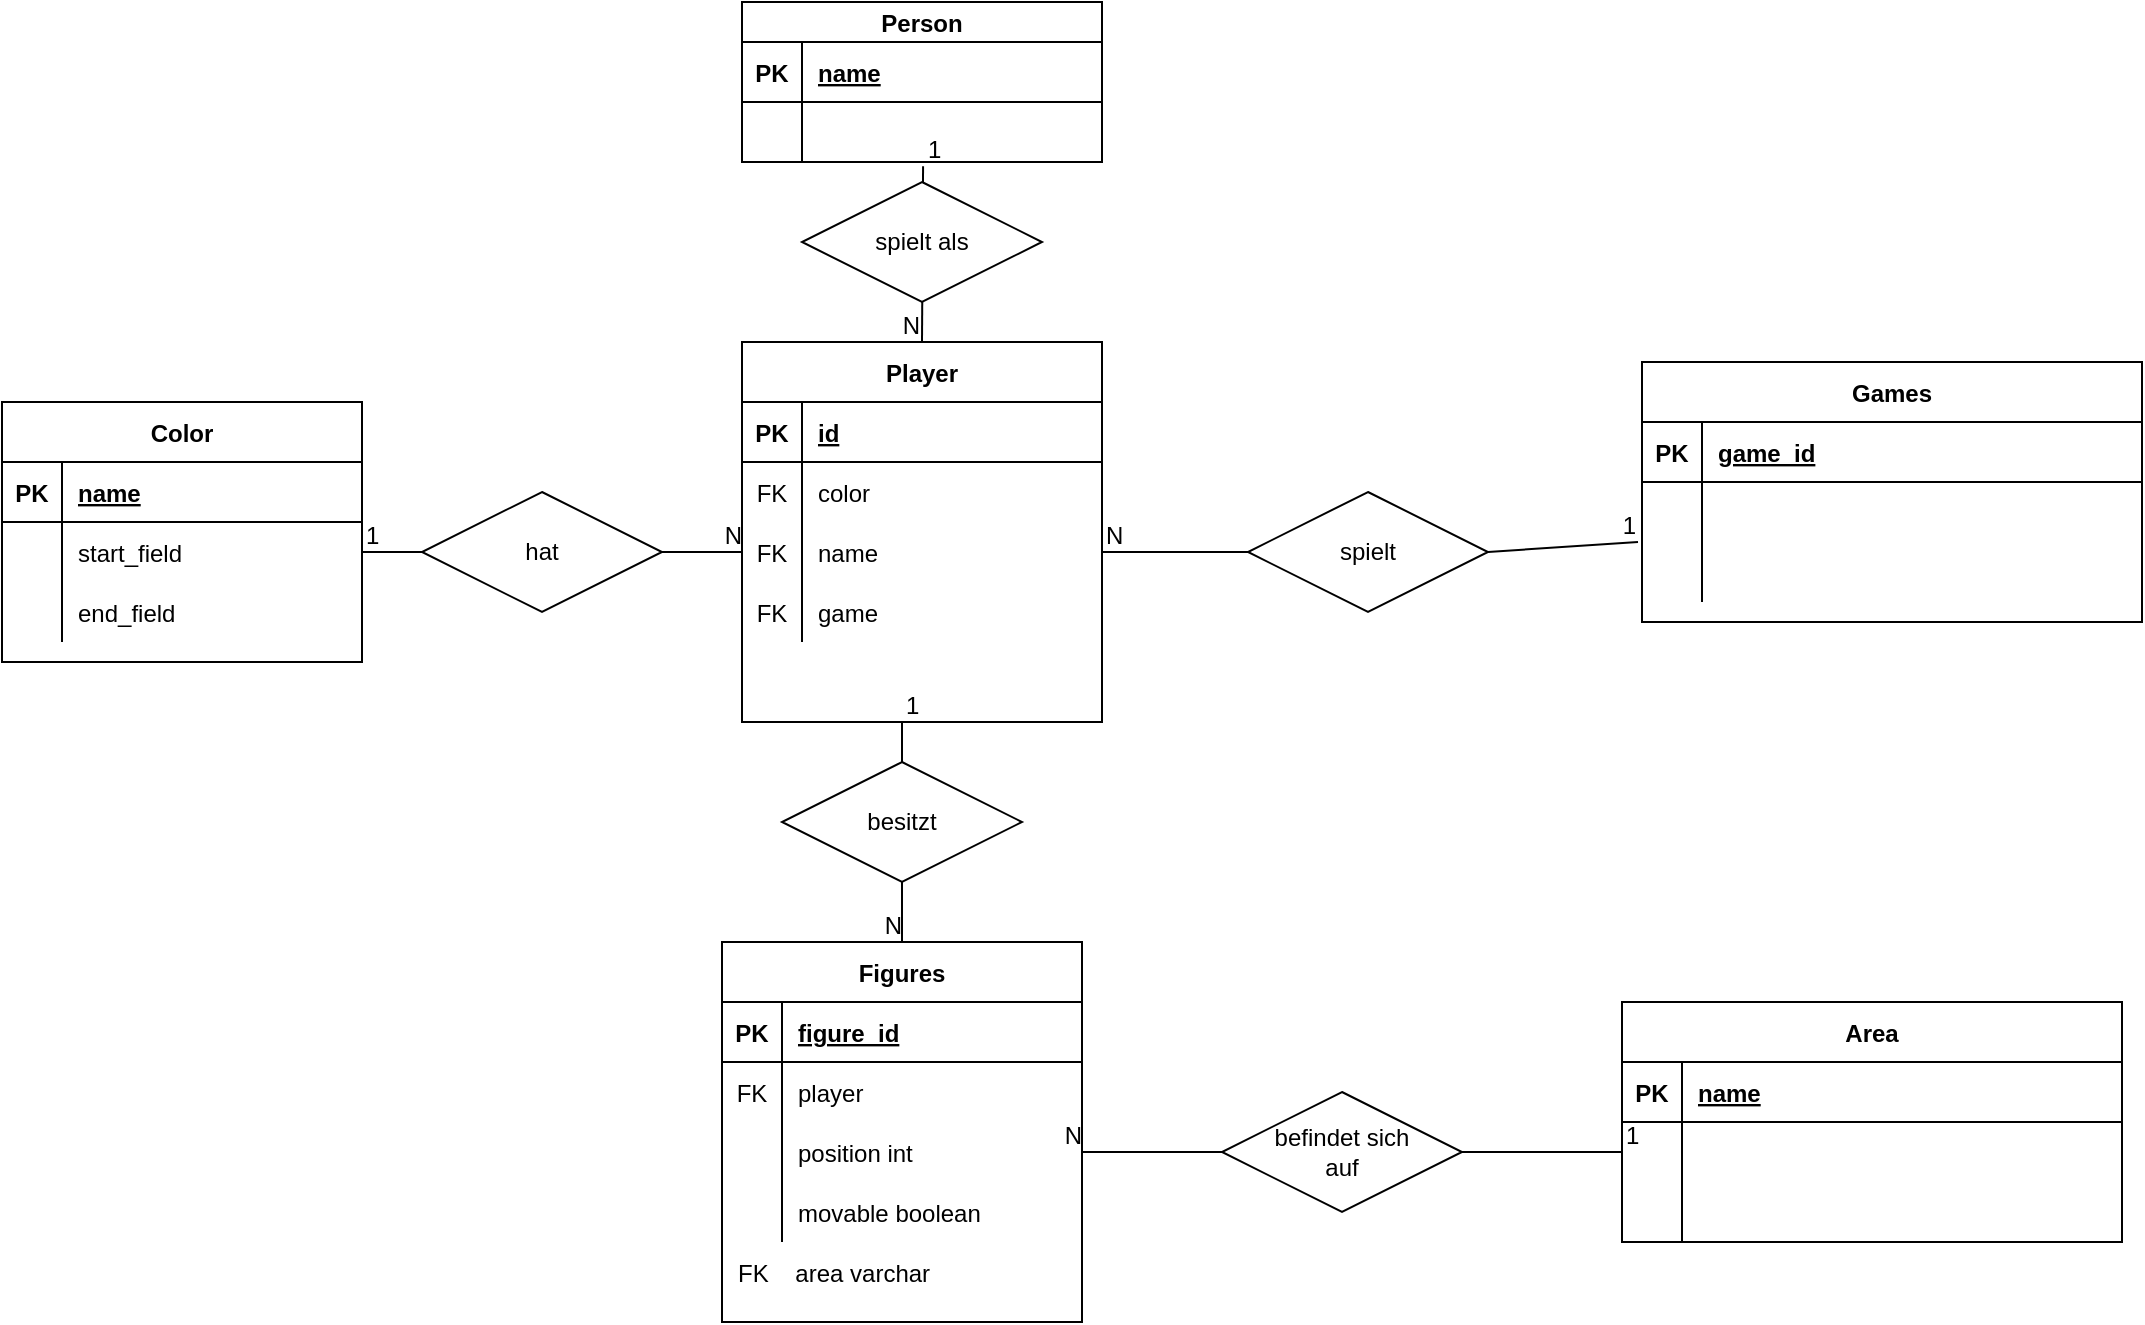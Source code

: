 <mxfile version="18.0.2" type="github">
  <diagram id="R2lEEEUBdFMjLlhIrx00" name="Page-1">
    <mxGraphModel dx="2120" dy="1862" grid="1" gridSize="10" guides="1" tooltips="1" connect="1" arrows="1" fold="1" page="1" pageScale="1" pageWidth="827" pageHeight="1169" math="0" shadow="0" extFonts="Permanent Marker^https://fonts.googleapis.com/css?family=Permanent+Marker">
      <root>
        <mxCell id="0" />
        <mxCell id="1" parent="0" />
        <mxCell id="C-vyLk0tnHw3VtMMgP7b-2" value="Games" style="shape=table;startSize=30;container=1;collapsible=1;childLayout=tableLayout;fixedRows=1;rowLines=0;fontStyle=1;align=center;resizeLast=1;" parent="1" vertex="1">
          <mxGeometry x="550" y="50" width="250" height="130" as="geometry" />
        </mxCell>
        <mxCell id="C-vyLk0tnHw3VtMMgP7b-3" value="" style="shape=partialRectangle;collapsible=0;dropTarget=0;pointerEvents=0;fillColor=none;points=[[0,0.5],[1,0.5]];portConstraint=eastwest;top=0;left=0;right=0;bottom=1;" parent="C-vyLk0tnHw3VtMMgP7b-2" vertex="1">
          <mxGeometry y="30" width="250" height="30" as="geometry" />
        </mxCell>
        <mxCell id="C-vyLk0tnHw3VtMMgP7b-4" value="PK" style="shape=partialRectangle;overflow=hidden;connectable=0;fillColor=none;top=0;left=0;bottom=0;right=0;fontStyle=1;" parent="C-vyLk0tnHw3VtMMgP7b-3" vertex="1">
          <mxGeometry width="30" height="30" as="geometry">
            <mxRectangle width="30" height="30" as="alternateBounds" />
          </mxGeometry>
        </mxCell>
        <mxCell id="C-vyLk0tnHw3VtMMgP7b-5" value="game_id" style="shape=partialRectangle;overflow=hidden;connectable=0;fillColor=none;top=0;left=0;bottom=0;right=0;align=left;spacingLeft=6;fontStyle=5;" parent="C-vyLk0tnHw3VtMMgP7b-3" vertex="1">
          <mxGeometry x="30" width="220" height="30" as="geometry">
            <mxRectangle width="220" height="30" as="alternateBounds" />
          </mxGeometry>
        </mxCell>
        <mxCell id="C-vyLk0tnHw3VtMMgP7b-6" value="" style="shape=partialRectangle;collapsible=0;dropTarget=0;pointerEvents=0;fillColor=none;points=[[0,0.5],[1,0.5]];portConstraint=eastwest;top=0;left=0;right=0;bottom=0;" parent="C-vyLk0tnHw3VtMMgP7b-2" vertex="1">
          <mxGeometry y="60" width="250" height="30" as="geometry" />
        </mxCell>
        <mxCell id="C-vyLk0tnHw3VtMMgP7b-7" value="" style="shape=partialRectangle;overflow=hidden;connectable=0;fillColor=none;top=0;left=0;bottom=0;right=0;" parent="C-vyLk0tnHw3VtMMgP7b-6" vertex="1">
          <mxGeometry width="30" height="30" as="geometry">
            <mxRectangle width="30" height="30" as="alternateBounds" />
          </mxGeometry>
        </mxCell>
        <mxCell id="C-vyLk0tnHw3VtMMgP7b-8" value="" style="shape=partialRectangle;overflow=hidden;connectable=0;fillColor=none;top=0;left=0;bottom=0;right=0;align=left;spacingLeft=6;" parent="C-vyLk0tnHw3VtMMgP7b-6" vertex="1">
          <mxGeometry x="30" width="220" height="30" as="geometry">
            <mxRectangle width="220" height="30" as="alternateBounds" />
          </mxGeometry>
        </mxCell>
        <mxCell id="C-vyLk0tnHw3VtMMgP7b-9" value="" style="shape=partialRectangle;collapsible=0;dropTarget=0;pointerEvents=0;fillColor=none;points=[[0,0.5],[1,0.5]];portConstraint=eastwest;top=0;left=0;right=0;bottom=0;" parent="C-vyLk0tnHw3VtMMgP7b-2" vertex="1">
          <mxGeometry y="90" width="250" height="30" as="geometry" />
        </mxCell>
        <mxCell id="C-vyLk0tnHw3VtMMgP7b-10" value="" style="shape=partialRectangle;overflow=hidden;connectable=0;fillColor=none;top=0;left=0;bottom=0;right=0;" parent="C-vyLk0tnHw3VtMMgP7b-9" vertex="1">
          <mxGeometry width="30" height="30" as="geometry">
            <mxRectangle width="30" height="30" as="alternateBounds" />
          </mxGeometry>
        </mxCell>
        <mxCell id="C-vyLk0tnHw3VtMMgP7b-11" value="" style="shape=partialRectangle;overflow=hidden;connectable=0;fillColor=none;top=0;left=0;bottom=0;right=0;align=left;spacingLeft=6;" parent="C-vyLk0tnHw3VtMMgP7b-9" vertex="1">
          <mxGeometry x="30" width="220" height="30" as="geometry">
            <mxRectangle width="220" height="30" as="alternateBounds" />
          </mxGeometry>
        </mxCell>
        <mxCell id="z-16Ek5xHN7AxhMwpJpg-11" value="Area" style="shape=table;startSize=30;container=1;collapsible=1;childLayout=tableLayout;fixedRows=1;rowLines=0;fontStyle=1;align=center;resizeLast=1;" parent="1" vertex="1">
          <mxGeometry x="540" y="370" width="250" height="120" as="geometry" />
        </mxCell>
        <mxCell id="z-16Ek5xHN7AxhMwpJpg-12" value="" style="shape=partialRectangle;collapsible=0;dropTarget=0;pointerEvents=0;fillColor=none;points=[[0,0.5],[1,0.5]];portConstraint=eastwest;top=0;left=0;right=0;bottom=1;" parent="z-16Ek5xHN7AxhMwpJpg-11" vertex="1">
          <mxGeometry y="30" width="250" height="30" as="geometry" />
        </mxCell>
        <mxCell id="z-16Ek5xHN7AxhMwpJpg-13" value="PK" style="shape=partialRectangle;overflow=hidden;connectable=0;fillColor=none;top=0;left=0;bottom=0;right=0;fontStyle=1;" parent="z-16Ek5xHN7AxhMwpJpg-12" vertex="1">
          <mxGeometry width="30" height="30" as="geometry">
            <mxRectangle width="30" height="30" as="alternateBounds" />
          </mxGeometry>
        </mxCell>
        <mxCell id="z-16Ek5xHN7AxhMwpJpg-14" value="name" style="shape=partialRectangle;overflow=hidden;connectable=0;fillColor=none;top=0;left=0;bottom=0;right=0;align=left;spacingLeft=6;fontStyle=5;" parent="z-16Ek5xHN7AxhMwpJpg-12" vertex="1">
          <mxGeometry x="30" width="220" height="30" as="geometry">
            <mxRectangle width="220" height="30" as="alternateBounds" />
          </mxGeometry>
        </mxCell>
        <mxCell id="z-16Ek5xHN7AxhMwpJpg-15" value="" style="shape=partialRectangle;collapsible=0;dropTarget=0;pointerEvents=0;fillColor=none;points=[[0,0.5],[1,0.5]];portConstraint=eastwest;top=0;left=0;right=0;bottom=0;" parent="z-16Ek5xHN7AxhMwpJpg-11" vertex="1">
          <mxGeometry y="60" width="250" height="30" as="geometry" />
        </mxCell>
        <mxCell id="z-16Ek5xHN7AxhMwpJpg-16" value="" style="shape=partialRectangle;overflow=hidden;connectable=0;fillColor=none;top=0;left=0;bottom=0;right=0;" parent="z-16Ek5xHN7AxhMwpJpg-15" vertex="1">
          <mxGeometry width="30" height="30" as="geometry">
            <mxRectangle width="30" height="30" as="alternateBounds" />
          </mxGeometry>
        </mxCell>
        <mxCell id="z-16Ek5xHN7AxhMwpJpg-17" value="" style="shape=partialRectangle;overflow=hidden;connectable=0;fillColor=none;top=0;left=0;bottom=0;right=0;align=left;spacingLeft=6;" parent="z-16Ek5xHN7AxhMwpJpg-15" vertex="1">
          <mxGeometry x="30" width="220" height="30" as="geometry">
            <mxRectangle width="220" height="30" as="alternateBounds" />
          </mxGeometry>
        </mxCell>
        <mxCell id="z-16Ek5xHN7AxhMwpJpg-18" value="" style="shape=partialRectangle;collapsible=0;dropTarget=0;pointerEvents=0;fillColor=none;points=[[0,0.5],[1,0.5]];portConstraint=eastwest;top=0;left=0;right=0;bottom=0;" parent="z-16Ek5xHN7AxhMwpJpg-11" vertex="1">
          <mxGeometry y="90" width="250" height="30" as="geometry" />
        </mxCell>
        <mxCell id="z-16Ek5xHN7AxhMwpJpg-19" value="" style="shape=partialRectangle;overflow=hidden;connectable=0;fillColor=none;top=0;left=0;bottom=0;right=0;" parent="z-16Ek5xHN7AxhMwpJpg-18" vertex="1">
          <mxGeometry width="30" height="30" as="geometry">
            <mxRectangle width="30" height="30" as="alternateBounds" />
          </mxGeometry>
        </mxCell>
        <mxCell id="z-16Ek5xHN7AxhMwpJpg-20" value="" style="shape=partialRectangle;overflow=hidden;connectable=0;fillColor=none;top=0;left=0;bottom=0;right=0;align=left;spacingLeft=6;" parent="z-16Ek5xHN7AxhMwpJpg-18" vertex="1">
          <mxGeometry x="30" width="220" height="30" as="geometry">
            <mxRectangle width="220" height="30" as="alternateBounds" />
          </mxGeometry>
        </mxCell>
        <mxCell id="z-16Ek5xHN7AxhMwpJpg-35" value="Player" style="shape=table;startSize=30;container=1;collapsible=1;childLayout=tableLayout;fixedRows=1;rowLines=0;fontStyle=1;align=center;resizeLast=1;" parent="1" vertex="1">
          <mxGeometry x="100" y="40" width="180" height="190" as="geometry" />
        </mxCell>
        <mxCell id="z-16Ek5xHN7AxhMwpJpg-36" value="" style="shape=tableRow;horizontal=0;startSize=0;swimlaneHead=0;swimlaneBody=0;fillColor=none;collapsible=0;dropTarget=0;points=[[0,0.5],[1,0.5]];portConstraint=eastwest;top=0;left=0;right=0;bottom=1;" parent="z-16Ek5xHN7AxhMwpJpg-35" vertex="1">
          <mxGeometry y="30" width="180" height="30" as="geometry" />
        </mxCell>
        <mxCell id="z-16Ek5xHN7AxhMwpJpg-37" value="PK" style="shape=partialRectangle;connectable=0;fillColor=none;top=0;left=0;bottom=0;right=0;fontStyle=1;overflow=hidden;" parent="z-16Ek5xHN7AxhMwpJpg-36" vertex="1">
          <mxGeometry width="30" height="30" as="geometry">
            <mxRectangle width="30" height="30" as="alternateBounds" />
          </mxGeometry>
        </mxCell>
        <mxCell id="z-16Ek5xHN7AxhMwpJpg-38" value="id" style="shape=partialRectangle;connectable=0;fillColor=none;top=0;left=0;bottom=0;right=0;align=left;spacingLeft=6;fontStyle=5;overflow=hidden;" parent="z-16Ek5xHN7AxhMwpJpg-36" vertex="1">
          <mxGeometry x="30" width="150" height="30" as="geometry">
            <mxRectangle width="150" height="30" as="alternateBounds" />
          </mxGeometry>
        </mxCell>
        <mxCell id="z-16Ek5xHN7AxhMwpJpg-39" value="" style="shape=tableRow;horizontal=0;startSize=0;swimlaneHead=0;swimlaneBody=0;fillColor=none;collapsible=0;dropTarget=0;points=[[0,0.5],[1,0.5]];portConstraint=eastwest;top=0;left=0;right=0;bottom=0;" parent="z-16Ek5xHN7AxhMwpJpg-35" vertex="1">
          <mxGeometry y="60" width="180" height="30" as="geometry" />
        </mxCell>
        <mxCell id="z-16Ek5xHN7AxhMwpJpg-40" value="FK" style="shape=partialRectangle;connectable=0;fillColor=none;top=0;left=0;bottom=0;right=0;editable=1;overflow=hidden;" parent="z-16Ek5xHN7AxhMwpJpg-39" vertex="1">
          <mxGeometry width="30" height="30" as="geometry">
            <mxRectangle width="30" height="30" as="alternateBounds" />
          </mxGeometry>
        </mxCell>
        <mxCell id="z-16Ek5xHN7AxhMwpJpg-41" value="color" style="shape=partialRectangle;connectable=0;fillColor=none;top=0;left=0;bottom=0;right=0;align=left;spacingLeft=6;overflow=hidden;" parent="z-16Ek5xHN7AxhMwpJpg-39" vertex="1">
          <mxGeometry x="30" width="150" height="30" as="geometry">
            <mxRectangle width="150" height="30" as="alternateBounds" />
          </mxGeometry>
        </mxCell>
        <mxCell id="z-16Ek5xHN7AxhMwpJpg-42" value="" style="shape=tableRow;horizontal=0;startSize=0;swimlaneHead=0;swimlaneBody=0;fillColor=none;collapsible=0;dropTarget=0;points=[[0,0.5],[1,0.5]];portConstraint=eastwest;top=0;left=0;right=0;bottom=0;" parent="z-16Ek5xHN7AxhMwpJpg-35" vertex="1">
          <mxGeometry y="90" width="180" height="30" as="geometry" />
        </mxCell>
        <mxCell id="z-16Ek5xHN7AxhMwpJpg-43" value="FK" style="shape=partialRectangle;connectable=0;fillColor=none;top=0;left=0;bottom=0;right=0;editable=1;overflow=hidden;" parent="z-16Ek5xHN7AxhMwpJpg-42" vertex="1">
          <mxGeometry width="30" height="30" as="geometry">
            <mxRectangle width="30" height="30" as="alternateBounds" />
          </mxGeometry>
        </mxCell>
        <mxCell id="z-16Ek5xHN7AxhMwpJpg-44" value="name" style="shape=partialRectangle;connectable=0;fillColor=none;top=0;left=0;bottom=0;right=0;align=left;spacingLeft=6;overflow=hidden;" parent="z-16Ek5xHN7AxhMwpJpg-42" vertex="1">
          <mxGeometry x="30" width="150" height="30" as="geometry">
            <mxRectangle width="150" height="30" as="alternateBounds" />
          </mxGeometry>
        </mxCell>
        <mxCell id="z-16Ek5xHN7AxhMwpJpg-45" value="" style="shape=tableRow;horizontal=0;startSize=0;swimlaneHead=0;swimlaneBody=0;fillColor=none;collapsible=0;dropTarget=0;points=[[0,0.5],[1,0.5]];portConstraint=eastwest;top=0;left=0;right=0;bottom=0;" parent="z-16Ek5xHN7AxhMwpJpg-35" vertex="1">
          <mxGeometry y="120" width="180" height="30" as="geometry" />
        </mxCell>
        <mxCell id="z-16Ek5xHN7AxhMwpJpg-46" value="FK" style="shape=partialRectangle;connectable=0;fillColor=none;top=0;left=0;bottom=0;right=0;editable=1;overflow=hidden;" parent="z-16Ek5xHN7AxhMwpJpg-45" vertex="1">
          <mxGeometry width="30" height="30" as="geometry">
            <mxRectangle width="30" height="30" as="alternateBounds" />
          </mxGeometry>
        </mxCell>
        <mxCell id="z-16Ek5xHN7AxhMwpJpg-47" value="game" style="shape=partialRectangle;connectable=0;fillColor=none;top=0;left=0;bottom=0;right=0;align=left;spacingLeft=6;overflow=hidden;" parent="z-16Ek5xHN7AxhMwpJpg-45" vertex="1">
          <mxGeometry x="30" width="150" height="30" as="geometry">
            <mxRectangle width="150" height="30" as="alternateBounds" />
          </mxGeometry>
        </mxCell>
        <mxCell id="z-16Ek5xHN7AxhMwpJpg-48" value="Color" style="shape=table;startSize=30;container=1;collapsible=1;childLayout=tableLayout;fixedRows=1;rowLines=0;fontStyle=1;align=center;resizeLast=1;" parent="1" vertex="1">
          <mxGeometry x="-270" y="70" width="180" height="130" as="geometry" />
        </mxCell>
        <mxCell id="z-16Ek5xHN7AxhMwpJpg-49" value="" style="shape=tableRow;horizontal=0;startSize=0;swimlaneHead=0;swimlaneBody=0;fillColor=none;collapsible=0;dropTarget=0;points=[[0,0.5],[1,0.5]];portConstraint=eastwest;top=0;left=0;right=0;bottom=1;" parent="z-16Ek5xHN7AxhMwpJpg-48" vertex="1">
          <mxGeometry y="30" width="180" height="30" as="geometry" />
        </mxCell>
        <mxCell id="z-16Ek5xHN7AxhMwpJpg-50" value="PK" style="shape=partialRectangle;connectable=0;fillColor=none;top=0;left=0;bottom=0;right=0;fontStyle=1;overflow=hidden;" parent="z-16Ek5xHN7AxhMwpJpg-49" vertex="1">
          <mxGeometry width="30" height="30" as="geometry">
            <mxRectangle width="30" height="30" as="alternateBounds" />
          </mxGeometry>
        </mxCell>
        <mxCell id="z-16Ek5xHN7AxhMwpJpg-51" value="name" style="shape=partialRectangle;connectable=0;fillColor=none;top=0;left=0;bottom=0;right=0;align=left;spacingLeft=6;fontStyle=5;overflow=hidden;" parent="z-16Ek5xHN7AxhMwpJpg-49" vertex="1">
          <mxGeometry x="30" width="150" height="30" as="geometry">
            <mxRectangle width="150" height="30" as="alternateBounds" />
          </mxGeometry>
        </mxCell>
        <mxCell id="z-16Ek5xHN7AxhMwpJpg-55" value="" style="shape=tableRow;horizontal=0;startSize=0;swimlaneHead=0;swimlaneBody=0;fillColor=none;collapsible=0;dropTarget=0;points=[[0,0.5],[1,0.5]];portConstraint=eastwest;top=0;left=0;right=0;bottom=0;" parent="z-16Ek5xHN7AxhMwpJpg-48" vertex="1">
          <mxGeometry y="60" width="180" height="30" as="geometry" />
        </mxCell>
        <mxCell id="z-16Ek5xHN7AxhMwpJpg-56" value="" style="shape=partialRectangle;connectable=0;fillColor=none;top=0;left=0;bottom=0;right=0;editable=1;overflow=hidden;" parent="z-16Ek5xHN7AxhMwpJpg-55" vertex="1">
          <mxGeometry width="30" height="30" as="geometry">
            <mxRectangle width="30" height="30" as="alternateBounds" />
          </mxGeometry>
        </mxCell>
        <mxCell id="z-16Ek5xHN7AxhMwpJpg-57" value="start_field" style="shape=partialRectangle;connectable=0;fillColor=none;top=0;left=0;bottom=0;right=0;align=left;spacingLeft=6;overflow=hidden;" parent="z-16Ek5xHN7AxhMwpJpg-55" vertex="1">
          <mxGeometry x="30" width="150" height="30" as="geometry">
            <mxRectangle width="150" height="30" as="alternateBounds" />
          </mxGeometry>
        </mxCell>
        <mxCell id="z-16Ek5xHN7AxhMwpJpg-58" value="" style="shape=tableRow;horizontal=0;startSize=0;swimlaneHead=0;swimlaneBody=0;fillColor=none;collapsible=0;dropTarget=0;points=[[0,0.5],[1,0.5]];portConstraint=eastwest;top=0;left=0;right=0;bottom=0;" parent="z-16Ek5xHN7AxhMwpJpg-48" vertex="1">
          <mxGeometry y="90" width="180" height="30" as="geometry" />
        </mxCell>
        <mxCell id="z-16Ek5xHN7AxhMwpJpg-59" value="" style="shape=partialRectangle;connectable=0;fillColor=none;top=0;left=0;bottom=0;right=0;editable=1;overflow=hidden;" parent="z-16Ek5xHN7AxhMwpJpg-58" vertex="1">
          <mxGeometry width="30" height="30" as="geometry">
            <mxRectangle width="30" height="30" as="alternateBounds" />
          </mxGeometry>
        </mxCell>
        <mxCell id="z-16Ek5xHN7AxhMwpJpg-60" value="end_field" style="shape=partialRectangle;connectable=0;fillColor=none;top=0;left=0;bottom=0;right=0;align=left;spacingLeft=6;overflow=hidden;" parent="z-16Ek5xHN7AxhMwpJpg-58" vertex="1">
          <mxGeometry x="30" width="150" height="30" as="geometry">
            <mxRectangle width="150" height="30" as="alternateBounds" />
          </mxGeometry>
        </mxCell>
        <mxCell id="z-16Ek5xHN7AxhMwpJpg-74" value="FK    area varchar" style="shape=partialRectangle;connectable=0;fillColor=none;top=0;left=0;bottom=0;right=0;align=left;spacingLeft=6;overflow=hidden;" parent="1" vertex="1">
          <mxGeometry x="90" y="490" width="170" height="30" as="geometry">
            <mxRectangle width="150" height="30" as="alternateBounds" />
          </mxGeometry>
        </mxCell>
        <mxCell id="z-16Ek5xHN7AxhMwpJpg-75" value="Figures" style="shape=table;startSize=30;container=1;collapsible=1;childLayout=tableLayout;fixedRows=1;rowLines=0;fontStyle=1;align=center;resizeLast=1;" parent="1" vertex="1">
          <mxGeometry x="90" y="340" width="180" height="190" as="geometry" />
        </mxCell>
        <mxCell id="z-16Ek5xHN7AxhMwpJpg-76" value="" style="shape=tableRow;horizontal=0;startSize=0;swimlaneHead=0;swimlaneBody=0;fillColor=none;collapsible=0;dropTarget=0;points=[[0,0.5],[1,0.5]];portConstraint=eastwest;top=0;left=0;right=0;bottom=1;" parent="z-16Ek5xHN7AxhMwpJpg-75" vertex="1">
          <mxGeometry y="30" width="180" height="30" as="geometry" />
        </mxCell>
        <mxCell id="z-16Ek5xHN7AxhMwpJpg-77" value="PK" style="shape=partialRectangle;connectable=0;fillColor=none;top=0;left=0;bottom=0;right=0;fontStyle=1;overflow=hidden;" parent="z-16Ek5xHN7AxhMwpJpg-76" vertex="1">
          <mxGeometry width="30" height="30" as="geometry">
            <mxRectangle width="30" height="30" as="alternateBounds" />
          </mxGeometry>
        </mxCell>
        <mxCell id="z-16Ek5xHN7AxhMwpJpg-78" value="figure_id" style="shape=partialRectangle;connectable=0;fillColor=none;top=0;left=0;bottom=0;right=0;align=left;spacingLeft=6;fontStyle=5;overflow=hidden;" parent="z-16Ek5xHN7AxhMwpJpg-76" vertex="1">
          <mxGeometry x="30" width="150" height="30" as="geometry">
            <mxRectangle width="150" height="30" as="alternateBounds" />
          </mxGeometry>
        </mxCell>
        <mxCell id="z-16Ek5xHN7AxhMwpJpg-79" value="" style="shape=tableRow;horizontal=0;startSize=0;swimlaneHead=0;swimlaneBody=0;fillColor=none;collapsible=0;dropTarget=0;points=[[0,0.5],[1,0.5]];portConstraint=eastwest;top=0;left=0;right=0;bottom=0;" parent="z-16Ek5xHN7AxhMwpJpg-75" vertex="1">
          <mxGeometry y="60" width="180" height="30" as="geometry" />
        </mxCell>
        <mxCell id="z-16Ek5xHN7AxhMwpJpg-80" value="FK" style="shape=partialRectangle;connectable=0;fillColor=none;top=0;left=0;bottom=0;right=0;editable=1;overflow=hidden;" parent="z-16Ek5xHN7AxhMwpJpg-79" vertex="1">
          <mxGeometry width="30" height="30" as="geometry">
            <mxRectangle width="30" height="30" as="alternateBounds" />
          </mxGeometry>
        </mxCell>
        <mxCell id="z-16Ek5xHN7AxhMwpJpg-81" value="player" style="shape=partialRectangle;connectable=0;fillColor=none;top=0;left=0;bottom=0;right=0;align=left;spacingLeft=6;overflow=hidden;" parent="z-16Ek5xHN7AxhMwpJpg-79" vertex="1">
          <mxGeometry x="30" width="150" height="30" as="geometry">
            <mxRectangle width="150" height="30" as="alternateBounds" />
          </mxGeometry>
        </mxCell>
        <mxCell id="z-16Ek5xHN7AxhMwpJpg-82" value="" style="shape=tableRow;horizontal=0;startSize=0;swimlaneHead=0;swimlaneBody=0;fillColor=none;collapsible=0;dropTarget=0;points=[[0,0.5],[1,0.5]];portConstraint=eastwest;top=0;left=0;right=0;bottom=0;" parent="z-16Ek5xHN7AxhMwpJpg-75" vertex="1">
          <mxGeometry y="90" width="180" height="30" as="geometry" />
        </mxCell>
        <mxCell id="z-16Ek5xHN7AxhMwpJpg-83" value="" style="shape=partialRectangle;connectable=0;fillColor=none;top=0;left=0;bottom=0;right=0;editable=1;overflow=hidden;" parent="z-16Ek5xHN7AxhMwpJpg-82" vertex="1">
          <mxGeometry width="30" height="30" as="geometry">
            <mxRectangle width="30" height="30" as="alternateBounds" />
          </mxGeometry>
        </mxCell>
        <mxCell id="z-16Ek5xHN7AxhMwpJpg-84" value="position int" style="shape=partialRectangle;connectable=0;fillColor=none;top=0;left=0;bottom=0;right=0;align=left;spacingLeft=6;overflow=hidden;" parent="z-16Ek5xHN7AxhMwpJpg-82" vertex="1">
          <mxGeometry x="30" width="150" height="30" as="geometry">
            <mxRectangle width="150" height="30" as="alternateBounds" />
          </mxGeometry>
        </mxCell>
        <mxCell id="z-16Ek5xHN7AxhMwpJpg-85" value="" style="shape=tableRow;horizontal=0;startSize=0;swimlaneHead=0;swimlaneBody=0;fillColor=none;collapsible=0;dropTarget=0;points=[[0,0.5],[1,0.5]];portConstraint=eastwest;top=0;left=0;right=0;bottom=0;" parent="z-16Ek5xHN7AxhMwpJpg-75" vertex="1">
          <mxGeometry y="120" width="180" height="30" as="geometry" />
        </mxCell>
        <mxCell id="z-16Ek5xHN7AxhMwpJpg-86" value="" style="shape=partialRectangle;connectable=0;fillColor=none;top=0;left=0;bottom=0;right=0;editable=1;overflow=hidden;" parent="z-16Ek5xHN7AxhMwpJpg-85" vertex="1">
          <mxGeometry width="30" height="30" as="geometry">
            <mxRectangle width="30" height="30" as="alternateBounds" />
          </mxGeometry>
        </mxCell>
        <mxCell id="z-16Ek5xHN7AxhMwpJpg-87" value="movable boolean" style="shape=partialRectangle;connectable=0;fillColor=none;top=0;left=0;bottom=0;right=0;align=left;spacingLeft=6;overflow=hidden;" parent="z-16Ek5xHN7AxhMwpJpg-85" vertex="1">
          <mxGeometry x="30" width="150" height="30" as="geometry">
            <mxRectangle width="150" height="30" as="alternateBounds" />
          </mxGeometry>
        </mxCell>
        <mxCell id="z-16Ek5xHN7AxhMwpJpg-88" value="" style="endArrow=none;html=1;rounded=0;exitX=1;exitY=0.5;exitDx=0;exitDy=0;entryX=-0.008;entryY=0;entryDx=0;entryDy=0;entryPerimeter=0;startArrow=none;" parent="1" source="z-16Ek5xHN7AxhMwpJpg-91" target="C-vyLk0tnHw3VtMMgP7b-9" edge="1">
          <mxGeometry relative="1" as="geometry">
            <mxPoint x="330" y="230" as="sourcePoint" />
            <mxPoint x="490" y="230" as="targetPoint" />
          </mxGeometry>
        </mxCell>
        <mxCell id="z-16Ek5xHN7AxhMwpJpg-90" value="1" style="resizable=0;html=1;align=right;verticalAlign=bottom;" parent="z-16Ek5xHN7AxhMwpJpg-88" connectable="0" vertex="1">
          <mxGeometry x="1" relative="1" as="geometry" />
        </mxCell>
        <mxCell id="z-16Ek5xHN7AxhMwpJpg-93" value="Person" style="shape=table;startSize=20;container=1;collapsible=1;childLayout=tableLayout;fixedRows=1;rowLines=0;fontStyle=1;align=center;resizeLast=1;" parent="1" vertex="1">
          <mxGeometry x="100" y="-130" width="180" height="80" as="geometry" />
        </mxCell>
        <mxCell id="z-16Ek5xHN7AxhMwpJpg-94" value="" style="shape=tableRow;horizontal=0;startSize=0;swimlaneHead=0;swimlaneBody=0;fillColor=none;collapsible=0;dropTarget=0;points=[[0,0.5],[1,0.5]];portConstraint=eastwest;top=0;left=0;right=0;bottom=1;" parent="z-16Ek5xHN7AxhMwpJpg-93" vertex="1">
          <mxGeometry y="20" width="180" height="30" as="geometry" />
        </mxCell>
        <mxCell id="z-16Ek5xHN7AxhMwpJpg-95" value="PK" style="shape=partialRectangle;connectable=0;fillColor=none;top=0;left=0;bottom=0;right=0;fontStyle=1;overflow=hidden;" parent="z-16Ek5xHN7AxhMwpJpg-94" vertex="1">
          <mxGeometry width="30" height="30" as="geometry">
            <mxRectangle width="30" height="30" as="alternateBounds" />
          </mxGeometry>
        </mxCell>
        <mxCell id="z-16Ek5xHN7AxhMwpJpg-96" value="name" style="shape=partialRectangle;connectable=0;fillColor=none;top=0;left=0;bottom=0;right=0;align=left;spacingLeft=6;fontStyle=5;overflow=hidden;" parent="z-16Ek5xHN7AxhMwpJpg-94" vertex="1">
          <mxGeometry x="30" width="150" height="30" as="geometry">
            <mxRectangle width="150" height="30" as="alternateBounds" />
          </mxGeometry>
        </mxCell>
        <mxCell id="z-16Ek5xHN7AxhMwpJpg-97" value="" style="shape=tableRow;horizontal=0;startSize=0;swimlaneHead=0;swimlaneBody=0;fillColor=none;collapsible=0;dropTarget=0;points=[[0,0.5],[1,0.5]];portConstraint=eastwest;top=0;left=0;right=0;bottom=0;" parent="z-16Ek5xHN7AxhMwpJpg-93" vertex="1">
          <mxGeometry y="50" width="180" height="30" as="geometry" />
        </mxCell>
        <mxCell id="z-16Ek5xHN7AxhMwpJpg-98" value="" style="shape=partialRectangle;connectable=0;fillColor=none;top=0;left=0;bottom=0;right=0;editable=1;overflow=hidden;" parent="z-16Ek5xHN7AxhMwpJpg-97" vertex="1">
          <mxGeometry width="30" height="30" as="geometry">
            <mxRectangle width="30" height="30" as="alternateBounds" />
          </mxGeometry>
        </mxCell>
        <mxCell id="z-16Ek5xHN7AxhMwpJpg-99" value="" style="shape=partialRectangle;connectable=0;fillColor=none;top=0;left=0;bottom=0;right=0;align=left;spacingLeft=6;overflow=hidden;" parent="z-16Ek5xHN7AxhMwpJpg-97" vertex="1">
          <mxGeometry x="30" width="150" height="30" as="geometry">
            <mxRectangle width="150" height="30" as="alternateBounds" />
          </mxGeometry>
        </mxCell>
        <mxCell id="g3Je1aGG4h-jxvJQpcgn-3" value="" style="endArrow=none;html=1;rounded=0;exitX=1;exitY=0.5;exitDx=0;exitDy=0;entryX=0;entryY=0.5;entryDx=0;entryDy=0;startArrow=none;" parent="1" source="kRg4_LemEHsDdPNZ1WCI-10" target="z-16Ek5xHN7AxhMwpJpg-42" edge="1">
          <mxGeometry relative="1" as="geometry">
            <mxPoint x="-20" y="160" as="sourcePoint" />
            <mxPoint x="238.0" y="210" as="targetPoint" />
          </mxGeometry>
        </mxCell>
        <mxCell id="g3Je1aGG4h-jxvJQpcgn-5" value="N" style="resizable=0;html=1;align=right;verticalAlign=bottom;" parent="g3Je1aGG4h-jxvJQpcgn-3" connectable="0" vertex="1">
          <mxGeometry x="1" relative="1" as="geometry" />
        </mxCell>
        <mxCell id="g3Je1aGG4h-jxvJQpcgn-6" value="" style="endArrow=none;html=1;rounded=0;entryX=0.5;entryY=0;entryDx=0;entryDy=0;startArrow=none;" parent="1" target="z-16Ek5xHN7AxhMwpJpg-75" edge="1" source="kRg4_LemEHsDdPNZ1WCI-2">
          <mxGeometry relative="1" as="geometry">
            <mxPoint x="180" y="230" as="sourcePoint" />
            <mxPoint x="110" y="155" as="targetPoint" />
          </mxGeometry>
        </mxCell>
        <mxCell id="g3Je1aGG4h-jxvJQpcgn-8" value="N" style="resizable=0;html=1;align=right;verticalAlign=bottom;" parent="g3Je1aGG4h-jxvJQpcgn-6" connectable="0" vertex="1">
          <mxGeometry x="1" relative="1" as="geometry" />
        </mxCell>
        <mxCell id="g3Je1aGG4h-jxvJQpcgn-9" value="" style="endArrow=none;html=1;rounded=0;entryX=1;entryY=0.5;entryDx=0;entryDy=0;exitX=0;exitY=0.5;exitDx=0;exitDy=0;startArrow=none;" parent="1" source="kRg4_LemEHsDdPNZ1WCI-6" target="z-16Ek5xHN7AxhMwpJpg-82" edge="1">
          <mxGeometry relative="1" as="geometry">
            <mxPoint x="380" y="410" as="sourcePoint" />
            <mxPoint x="380" y="520" as="targetPoint" />
          </mxGeometry>
        </mxCell>
        <mxCell id="g3Je1aGG4h-jxvJQpcgn-11" value="N" style="resizable=0;html=1;align=right;verticalAlign=bottom;" parent="g3Je1aGG4h-jxvJQpcgn-9" connectable="0" vertex="1">
          <mxGeometry x="1" relative="1" as="geometry" />
        </mxCell>
        <mxCell id="z-16Ek5xHN7AxhMwpJpg-91" value="spielt" style="shape=rhombus;perimeter=rhombusPerimeter;whiteSpace=wrap;html=1;align=center;" parent="1" vertex="1">
          <mxGeometry x="353" y="115" width="120" height="60" as="geometry" />
        </mxCell>
        <mxCell id="g3Je1aGG4h-jxvJQpcgn-12" value="" style="endArrow=none;html=1;rounded=0;exitX=1;exitY=0.5;exitDx=0;exitDy=0;entryX=0;entryY=0.5;entryDx=0;entryDy=0;" parent="1" source="z-16Ek5xHN7AxhMwpJpg-42" target="z-16Ek5xHN7AxhMwpJpg-91" edge="1">
          <mxGeometry relative="1" as="geometry">
            <mxPoint x="280" y="145" as="sourcePoint" />
            <mxPoint x="538.0" y="150" as="targetPoint" />
          </mxGeometry>
        </mxCell>
        <mxCell id="g3Je1aGG4h-jxvJQpcgn-13" value="N" style="resizable=0;html=1;align=left;verticalAlign=bottom;" parent="g3Je1aGG4h-jxvJQpcgn-12" connectable="0" vertex="1">
          <mxGeometry x="-1" relative="1" as="geometry" />
        </mxCell>
        <mxCell id="g3Je1aGG4h-jxvJQpcgn-15" value="" style="endArrow=none;html=1;rounded=0;entryX=0.5;entryY=0;entryDx=0;entryDy=0;exitX=0.503;exitY=1.069;exitDx=0;exitDy=0;exitPerimeter=0;" parent="1" source="z-16Ek5xHN7AxhMwpJpg-97" target="z-16Ek5xHN7AxhMwpJpg-35" edge="1">
          <mxGeometry relative="1" as="geometry">
            <mxPoint x="190" y="-30" as="sourcePoint" />
            <mxPoint x="110" y="155" as="targetPoint" />
          </mxGeometry>
        </mxCell>
        <mxCell id="g3Je1aGG4h-jxvJQpcgn-16" value="1" style="resizable=0;html=1;align=left;verticalAlign=bottom;" parent="g3Je1aGG4h-jxvJQpcgn-15" connectable="0" vertex="1">
          <mxGeometry x="-1" relative="1" as="geometry" />
        </mxCell>
        <mxCell id="g3Je1aGG4h-jxvJQpcgn-17" value="N" style="resizable=0;html=1;align=right;verticalAlign=bottom;" parent="g3Je1aGG4h-jxvJQpcgn-15" connectable="0" vertex="1">
          <mxGeometry x="1" relative="1" as="geometry" />
        </mxCell>
        <mxCell id="kRg4_LemEHsDdPNZ1WCI-1" value="spielt als" style="shape=rhombus;perimeter=rhombusPerimeter;whiteSpace=wrap;html=1;align=center;" vertex="1" parent="1">
          <mxGeometry x="130" y="-40" width="120" height="60" as="geometry" />
        </mxCell>
        <mxCell id="kRg4_LemEHsDdPNZ1WCI-2" value="besitzt&lt;span style=&quot;color: rgba(0, 0, 0, 0); font-family: monospace; font-size: 0px; text-align: start;&quot;&gt;%3CmxGraphModel%3E%3Croot%3E%3CmxCell%20id%3D%220%22%2F%3E%3CmxCell%20id%3D%221%22%20parent%3D%220%22%2F%3E%3CmxCell%20id%3D%222%22%20value%3D%22spielt%22%20style%3D%22shape%3Drhombus%3Bperimeter%3DrhombusPerimeter%3BwhiteSpace%3Dwrap%3Bhtml%3D1%3Balign%3Dcenter%3B%22%20vertex%3D%221%22%20parent%3D%221%22%3E%3CmxGeometry%20x%3D%22353.5%22%20y%3D%22120%22%20width%3D%22120%22%20height%3D%2260%22%20as%3D%22geometry%22%2F%3E%3C%2FmxCell%3E%3C%2Froot%3E%3C%2FmxGraphModel%3E&lt;/span&gt;" style="shape=rhombus;perimeter=rhombusPerimeter;whiteSpace=wrap;html=1;align=center;" vertex="1" parent="1">
          <mxGeometry x="120" y="250" width="120" height="60" as="geometry" />
        </mxCell>
        <mxCell id="kRg4_LemEHsDdPNZ1WCI-3" value="" style="endArrow=none;html=1;rounded=0;entryX=0.5;entryY=0;entryDx=0;entryDy=0;" edge="1" parent="1" target="kRg4_LemEHsDdPNZ1WCI-2">
          <mxGeometry relative="1" as="geometry">
            <mxPoint x="180" y="230" as="sourcePoint" />
            <mxPoint x="180" y="340" as="targetPoint" />
          </mxGeometry>
        </mxCell>
        <mxCell id="kRg4_LemEHsDdPNZ1WCI-4" value="1" style="resizable=0;html=1;align=left;verticalAlign=bottom;" connectable="0" vertex="1" parent="kRg4_LemEHsDdPNZ1WCI-3">
          <mxGeometry x="-1" relative="1" as="geometry" />
        </mxCell>
        <mxCell id="kRg4_LemEHsDdPNZ1WCI-6" value="befindet sich&lt;br&gt;auf" style="shape=rhombus;perimeter=rhombusPerimeter;whiteSpace=wrap;html=1;align=center;" vertex="1" parent="1">
          <mxGeometry x="340" y="415" width="120" height="60" as="geometry" />
        </mxCell>
        <mxCell id="kRg4_LemEHsDdPNZ1WCI-7" value="" style="endArrow=none;html=1;rounded=0;entryX=1;entryY=0.5;entryDx=0;entryDy=0;exitX=0;exitY=0.5;exitDx=0;exitDy=0;" edge="1" parent="1" source="z-16Ek5xHN7AxhMwpJpg-15" target="kRg4_LemEHsDdPNZ1WCI-6">
          <mxGeometry relative="1" as="geometry">
            <mxPoint x="540" y="445" as="sourcePoint" />
            <mxPoint x="270" y="445" as="targetPoint" />
          </mxGeometry>
        </mxCell>
        <mxCell id="kRg4_LemEHsDdPNZ1WCI-8" value="1" style="resizable=0;html=1;align=left;verticalAlign=bottom;" connectable="0" vertex="1" parent="kRg4_LemEHsDdPNZ1WCI-7">
          <mxGeometry x="-1" relative="1" as="geometry" />
        </mxCell>
        <mxCell id="kRg4_LemEHsDdPNZ1WCI-10" value="hat" style="shape=rhombus;perimeter=rhombusPerimeter;whiteSpace=wrap;html=1;align=center;" vertex="1" parent="1">
          <mxGeometry x="-60" y="115" width="120" height="60" as="geometry" />
        </mxCell>
        <mxCell id="kRg4_LemEHsDdPNZ1WCI-11" value="" style="endArrow=none;html=1;rounded=0;exitX=1;exitY=0.5;exitDx=0;exitDy=0;entryX=0;entryY=0.5;entryDx=0;entryDy=0;" edge="1" parent="1" source="z-16Ek5xHN7AxhMwpJpg-55" target="kRg4_LemEHsDdPNZ1WCI-10">
          <mxGeometry relative="1" as="geometry">
            <mxPoint x="-90.0" y="145" as="sourcePoint" />
            <mxPoint x="100" y="145" as="targetPoint" />
          </mxGeometry>
        </mxCell>
        <mxCell id="kRg4_LemEHsDdPNZ1WCI-12" value="1" style="resizable=0;html=1;align=left;verticalAlign=bottom;" connectable="0" vertex="1" parent="kRg4_LemEHsDdPNZ1WCI-11">
          <mxGeometry x="-1" relative="1" as="geometry" />
        </mxCell>
      </root>
    </mxGraphModel>
  </diagram>
</mxfile>
